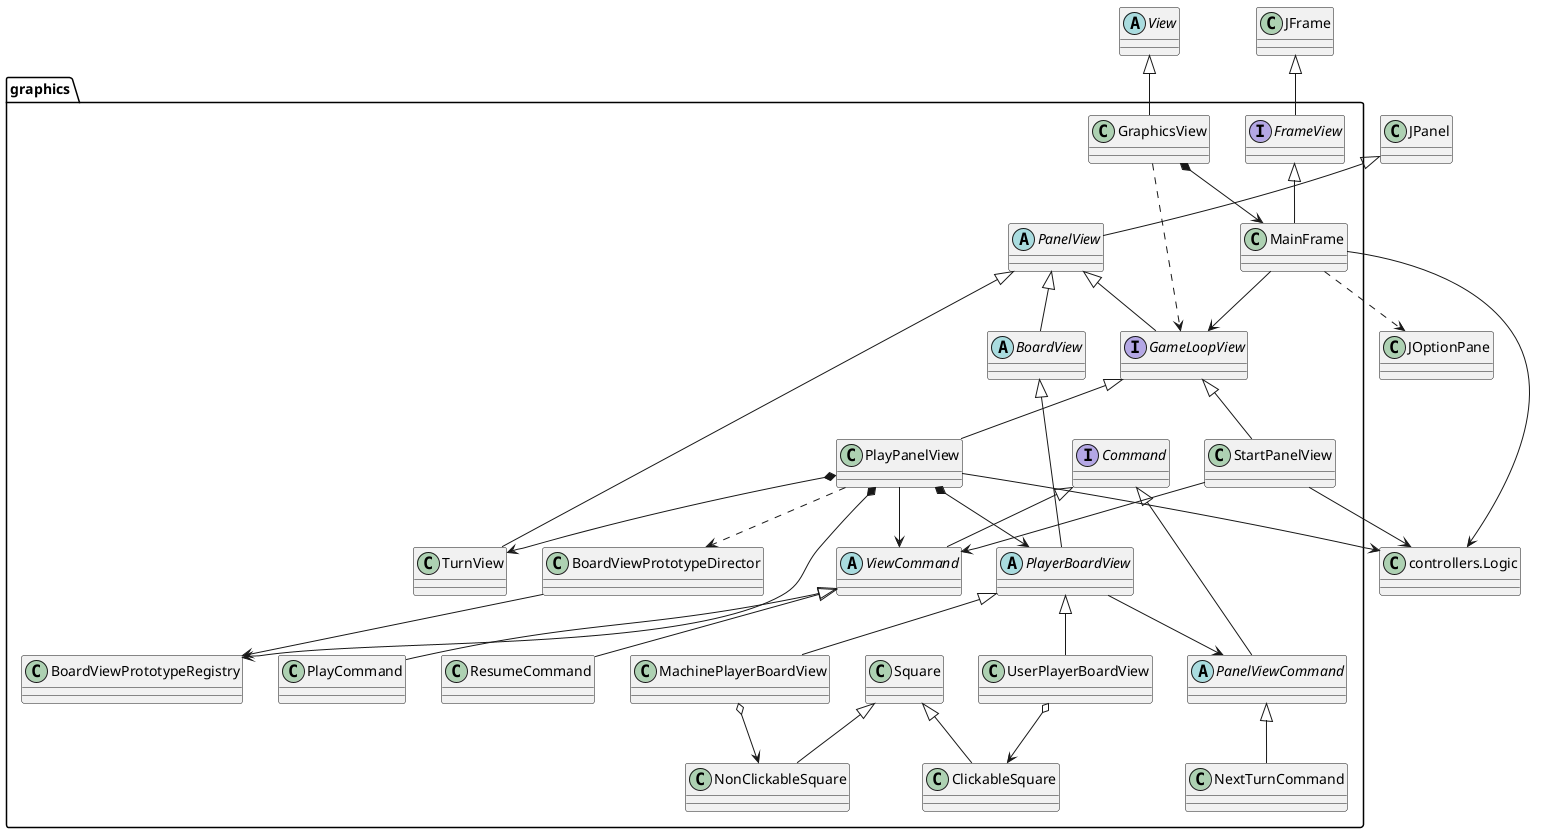 @startuml connect4.connect4.views.graphics
interface graphics.FrameView
class graphics.MainFrame
interface graphics.GameLoopView
abstract class graphics.BoardView
class graphics.BoardViewPrototypeDirector
class graphics.BoardViewPrototypeRegistry
interface graphics.Command
abstract class graphics.PanelViewCommand
abstract class graphics.ViewCommand
class graphics.GraphicsView
class graphics.MachinePlayerBoardView
class graphics.NextTurnCommand
class graphics.PlayCommand
class graphics.PlayPanelView
class graphics.ResumeCommand
class graphics.Square
class graphics.ClickableSquare
class graphics.NonClickableSquare
class graphics.StartPanelView
class graphics.TurnView
class graphics.UserPlayerBoardView
abstract class graphics.PanelView
abstract class graphics.PlayerBoardView

class JFrame
JFrame <|-- FrameView
FrameView <|-- MainFrame
GraphicsView *--> MainFrame

class Logic as "controllers.Logic"
MainFrame --> Logic

class Logic as "controllers.\nLogic"

StartPanelView --> Logic

class Logic as "controllers.\nLogic"

PlayPanelView --> Logic

abstract class View
View <|-- GraphicsView

class JOptionPane
MainFrame ..> JOptionPane

JPanel <|-- PanelView
PanelView <|-- GameLoopView
GameLoopView <|-- StartPanelView
GameLoopView <|-- PlayPanelView
PanelView <|-- BoardView
PanelView <|-- TurnView

GraphicsView ..> GameLoopView
MainFrame --> GameLoopView

PlayPanelView *--> PlayerBoardView
PlayPanelView *--> TurnView
PlayPanelView *--> BoardViewPrototypeRegistry
PlayPanelView ..> BoardViewPrototypeDirector
BoardViewPrototypeDirector --> BoardViewPrototypeRegistry

StartPanelView --> ViewCommand
PlayPanelView --> ViewCommand

Command <|-- PanelViewCommand
PanelViewCommand <|-- NextTurnCommand
Command <|-- ViewCommand
ViewCommand <|-- PlayCommand
ViewCommand <|-- ResumeCommand

BoardView <|-- PlayerBoardView
PlayerBoardView <|-- MachinePlayerBoardView
PlayerBoardView <|-- UserPlayerBoardView
MachinePlayerBoardView o--> NonClickableSquare
UserPlayerBoardView o--> ClickableSquare
Square <|-- ClickableSquare
Square <|-- NonClickableSquare

PlayerBoardView --> PanelViewCommand

@enduml